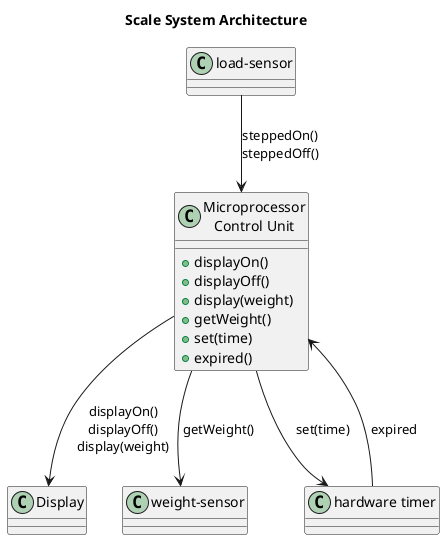 @startuml
title Scale System Architecture

' --- Components ---
class "Microprocessor\nControl Unit" as MCU {
    +displayOn()
    +displayOff()
    +display(weight)
    +getWeight()
    +set(time)
    +expired()
}

class "Display" as Display
class "weight-sensor" as WeightSensor
class "load-sensor" as LoadSensor
class "hardware timer" as Timer

' --- Relations ---
MCU --> Display : displayOn()\ndisplayOff()\ndisplay(weight)
MCU --> WeightSensor : getWeight()
MCU --> Timer : set(time)
Timer --> MCU : expired
LoadSensor --> MCU : steppedOn()\nsteppedOff()

@enduml
